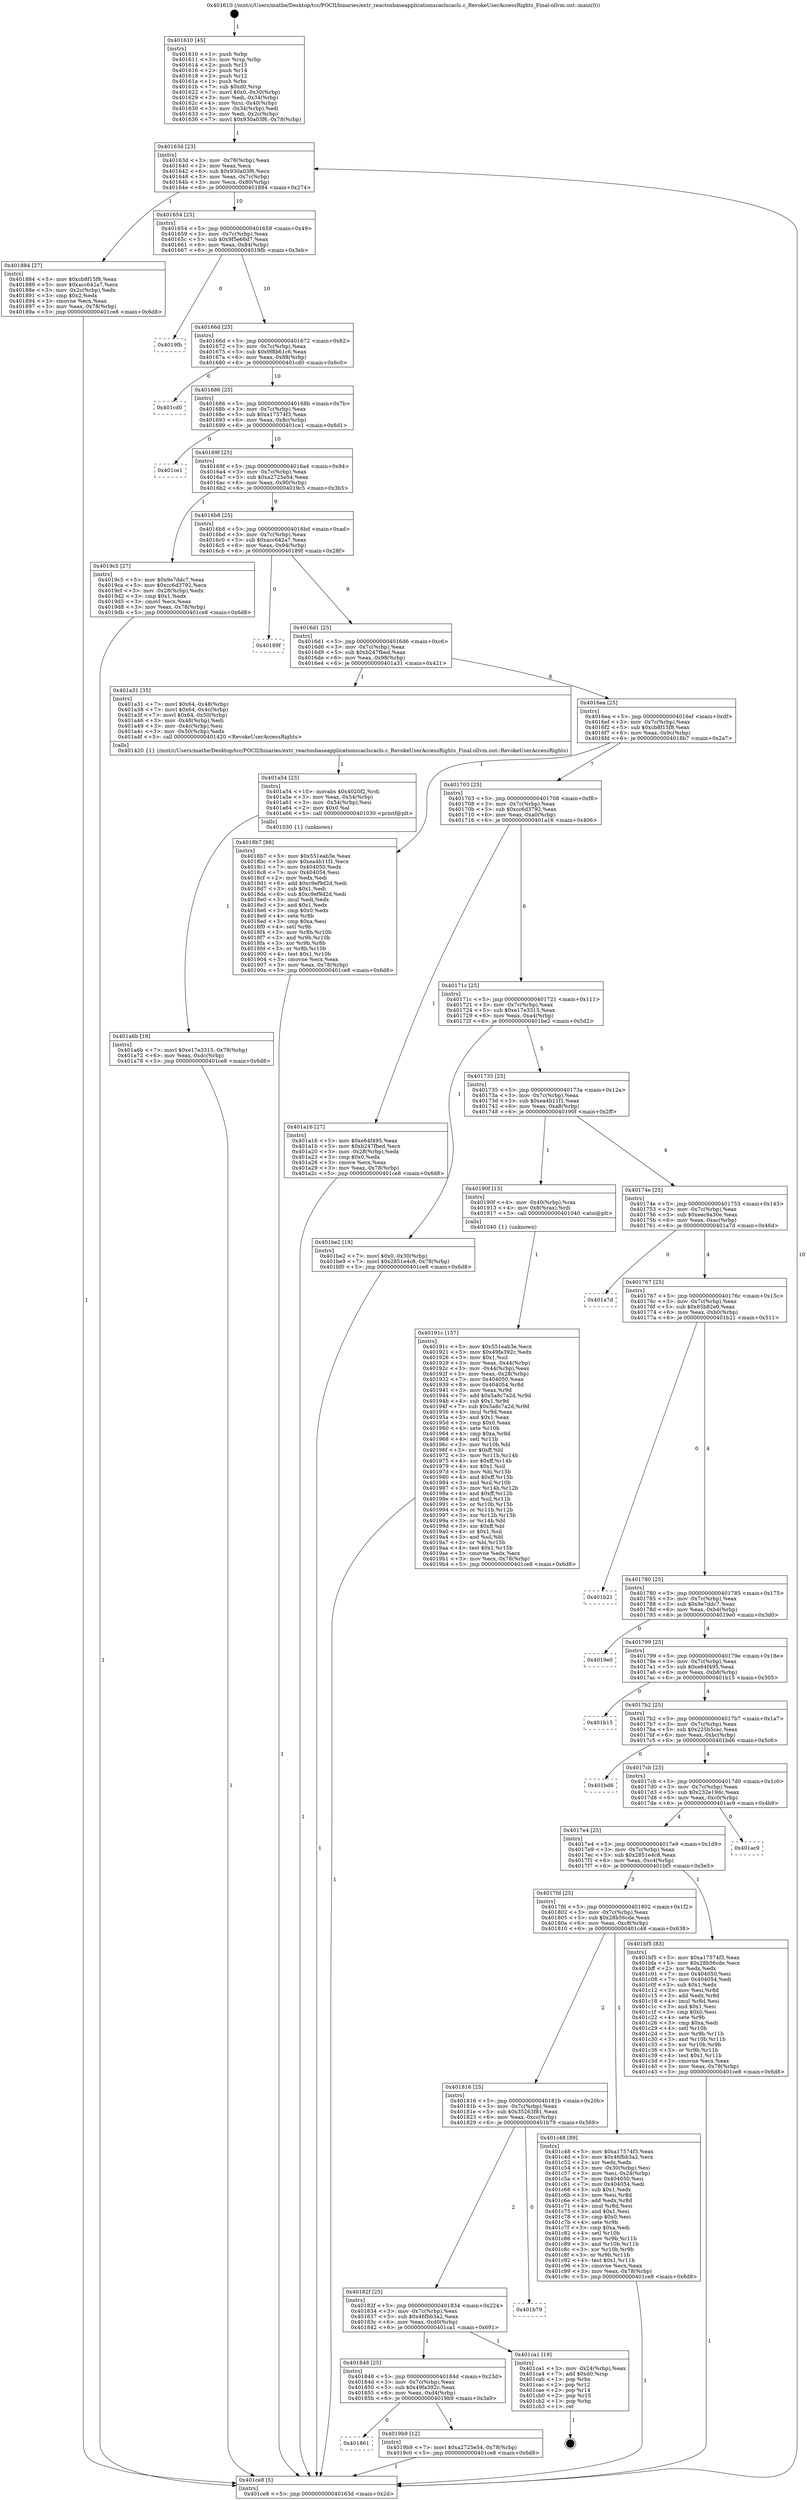 digraph "0x401610" {
  label = "0x401610 (/mnt/c/Users/mathe/Desktop/tcc/POCII/binaries/extr_reactosbaseapplicationscaclscacls.c_RevokeUserAccessRights_Final-ollvm.out::main(0))"
  labelloc = "t"
  node[shape=record]

  Entry [label="",width=0.3,height=0.3,shape=circle,fillcolor=black,style=filled]
  "0x40163d" [label="{
     0x40163d [23]\l
     | [instrs]\l
     &nbsp;&nbsp;0x40163d \<+3\>: mov -0x78(%rbp),%eax\l
     &nbsp;&nbsp;0x401640 \<+2\>: mov %eax,%ecx\l
     &nbsp;&nbsp;0x401642 \<+6\>: sub $0x930a03f6,%ecx\l
     &nbsp;&nbsp;0x401648 \<+3\>: mov %eax,-0x7c(%rbp)\l
     &nbsp;&nbsp;0x40164b \<+3\>: mov %ecx,-0x80(%rbp)\l
     &nbsp;&nbsp;0x40164e \<+6\>: je 0000000000401884 \<main+0x274\>\l
  }"]
  "0x401884" [label="{
     0x401884 [27]\l
     | [instrs]\l
     &nbsp;&nbsp;0x401884 \<+5\>: mov $0xcb8f15f8,%eax\l
     &nbsp;&nbsp;0x401889 \<+5\>: mov $0xacc642a7,%ecx\l
     &nbsp;&nbsp;0x40188e \<+3\>: mov -0x2c(%rbp),%edx\l
     &nbsp;&nbsp;0x401891 \<+3\>: cmp $0x2,%edx\l
     &nbsp;&nbsp;0x401894 \<+3\>: cmovne %ecx,%eax\l
     &nbsp;&nbsp;0x401897 \<+3\>: mov %eax,-0x78(%rbp)\l
     &nbsp;&nbsp;0x40189a \<+5\>: jmp 0000000000401ce8 \<main+0x6d8\>\l
  }"]
  "0x401654" [label="{
     0x401654 [25]\l
     | [instrs]\l
     &nbsp;&nbsp;0x401654 \<+5\>: jmp 0000000000401659 \<main+0x49\>\l
     &nbsp;&nbsp;0x401659 \<+3\>: mov -0x7c(%rbp),%eax\l
     &nbsp;&nbsp;0x40165c \<+5\>: sub $0x9f5e66d7,%eax\l
     &nbsp;&nbsp;0x401661 \<+6\>: mov %eax,-0x84(%rbp)\l
     &nbsp;&nbsp;0x401667 \<+6\>: je 00000000004019fb \<main+0x3eb\>\l
  }"]
  "0x401ce8" [label="{
     0x401ce8 [5]\l
     | [instrs]\l
     &nbsp;&nbsp;0x401ce8 \<+5\>: jmp 000000000040163d \<main+0x2d\>\l
  }"]
  "0x401610" [label="{
     0x401610 [45]\l
     | [instrs]\l
     &nbsp;&nbsp;0x401610 \<+1\>: push %rbp\l
     &nbsp;&nbsp;0x401611 \<+3\>: mov %rsp,%rbp\l
     &nbsp;&nbsp;0x401614 \<+2\>: push %r15\l
     &nbsp;&nbsp;0x401616 \<+2\>: push %r14\l
     &nbsp;&nbsp;0x401618 \<+2\>: push %r12\l
     &nbsp;&nbsp;0x40161a \<+1\>: push %rbx\l
     &nbsp;&nbsp;0x40161b \<+7\>: sub $0xd0,%rsp\l
     &nbsp;&nbsp;0x401622 \<+7\>: movl $0x0,-0x30(%rbp)\l
     &nbsp;&nbsp;0x401629 \<+3\>: mov %edi,-0x34(%rbp)\l
     &nbsp;&nbsp;0x40162c \<+4\>: mov %rsi,-0x40(%rbp)\l
     &nbsp;&nbsp;0x401630 \<+3\>: mov -0x34(%rbp),%edi\l
     &nbsp;&nbsp;0x401633 \<+3\>: mov %edi,-0x2c(%rbp)\l
     &nbsp;&nbsp;0x401636 \<+7\>: movl $0x930a03f6,-0x78(%rbp)\l
  }"]
  Exit [label="",width=0.3,height=0.3,shape=circle,fillcolor=black,style=filled,peripheries=2]
  "0x4019fb" [label="{
     0x4019fb\l
  }", style=dashed]
  "0x40166d" [label="{
     0x40166d [25]\l
     | [instrs]\l
     &nbsp;&nbsp;0x40166d \<+5\>: jmp 0000000000401672 \<main+0x62\>\l
     &nbsp;&nbsp;0x401672 \<+3\>: mov -0x7c(%rbp),%eax\l
     &nbsp;&nbsp;0x401675 \<+5\>: sub $0x9f8b61c6,%eax\l
     &nbsp;&nbsp;0x40167a \<+6\>: mov %eax,-0x88(%rbp)\l
     &nbsp;&nbsp;0x401680 \<+6\>: je 0000000000401cd0 \<main+0x6c0\>\l
  }"]
  "0x401a6b" [label="{
     0x401a6b [18]\l
     | [instrs]\l
     &nbsp;&nbsp;0x401a6b \<+7\>: movl $0xe17e3315,-0x78(%rbp)\l
     &nbsp;&nbsp;0x401a72 \<+6\>: mov %eax,-0xdc(%rbp)\l
     &nbsp;&nbsp;0x401a78 \<+5\>: jmp 0000000000401ce8 \<main+0x6d8\>\l
  }"]
  "0x401cd0" [label="{
     0x401cd0\l
  }", style=dashed]
  "0x401686" [label="{
     0x401686 [25]\l
     | [instrs]\l
     &nbsp;&nbsp;0x401686 \<+5\>: jmp 000000000040168b \<main+0x7b\>\l
     &nbsp;&nbsp;0x40168b \<+3\>: mov -0x7c(%rbp),%eax\l
     &nbsp;&nbsp;0x40168e \<+5\>: sub $0xa17574f3,%eax\l
     &nbsp;&nbsp;0x401693 \<+6\>: mov %eax,-0x8c(%rbp)\l
     &nbsp;&nbsp;0x401699 \<+6\>: je 0000000000401ce1 \<main+0x6d1\>\l
  }"]
  "0x401a54" [label="{
     0x401a54 [23]\l
     | [instrs]\l
     &nbsp;&nbsp;0x401a54 \<+10\>: movabs $0x4020f2,%rdi\l
     &nbsp;&nbsp;0x401a5e \<+3\>: mov %eax,-0x54(%rbp)\l
     &nbsp;&nbsp;0x401a61 \<+3\>: mov -0x54(%rbp),%esi\l
     &nbsp;&nbsp;0x401a64 \<+2\>: mov $0x0,%al\l
     &nbsp;&nbsp;0x401a66 \<+5\>: call 0000000000401030 \<printf@plt\>\l
     | [calls]\l
     &nbsp;&nbsp;0x401030 \{1\} (unknown)\l
  }"]
  "0x401ce1" [label="{
     0x401ce1\l
  }", style=dashed]
  "0x40169f" [label="{
     0x40169f [25]\l
     | [instrs]\l
     &nbsp;&nbsp;0x40169f \<+5\>: jmp 00000000004016a4 \<main+0x94\>\l
     &nbsp;&nbsp;0x4016a4 \<+3\>: mov -0x7c(%rbp),%eax\l
     &nbsp;&nbsp;0x4016a7 \<+5\>: sub $0xa2725e54,%eax\l
     &nbsp;&nbsp;0x4016ac \<+6\>: mov %eax,-0x90(%rbp)\l
     &nbsp;&nbsp;0x4016b2 \<+6\>: je 00000000004019c5 \<main+0x3b5\>\l
  }"]
  "0x401861" [label="{
     0x401861\l
  }", style=dashed]
  "0x4019c5" [label="{
     0x4019c5 [27]\l
     | [instrs]\l
     &nbsp;&nbsp;0x4019c5 \<+5\>: mov $0x9e7ddc7,%eax\l
     &nbsp;&nbsp;0x4019ca \<+5\>: mov $0xcc6d3792,%ecx\l
     &nbsp;&nbsp;0x4019cf \<+3\>: mov -0x28(%rbp),%edx\l
     &nbsp;&nbsp;0x4019d2 \<+3\>: cmp $0x1,%edx\l
     &nbsp;&nbsp;0x4019d5 \<+3\>: cmovl %ecx,%eax\l
     &nbsp;&nbsp;0x4019d8 \<+3\>: mov %eax,-0x78(%rbp)\l
     &nbsp;&nbsp;0x4019db \<+5\>: jmp 0000000000401ce8 \<main+0x6d8\>\l
  }"]
  "0x4016b8" [label="{
     0x4016b8 [25]\l
     | [instrs]\l
     &nbsp;&nbsp;0x4016b8 \<+5\>: jmp 00000000004016bd \<main+0xad\>\l
     &nbsp;&nbsp;0x4016bd \<+3\>: mov -0x7c(%rbp),%eax\l
     &nbsp;&nbsp;0x4016c0 \<+5\>: sub $0xacc642a7,%eax\l
     &nbsp;&nbsp;0x4016c5 \<+6\>: mov %eax,-0x94(%rbp)\l
     &nbsp;&nbsp;0x4016cb \<+6\>: je 000000000040189f \<main+0x28f\>\l
  }"]
  "0x4019b9" [label="{
     0x4019b9 [12]\l
     | [instrs]\l
     &nbsp;&nbsp;0x4019b9 \<+7\>: movl $0xa2725e54,-0x78(%rbp)\l
     &nbsp;&nbsp;0x4019c0 \<+5\>: jmp 0000000000401ce8 \<main+0x6d8\>\l
  }"]
  "0x40189f" [label="{
     0x40189f\l
  }", style=dashed]
  "0x4016d1" [label="{
     0x4016d1 [25]\l
     | [instrs]\l
     &nbsp;&nbsp;0x4016d1 \<+5\>: jmp 00000000004016d6 \<main+0xc6\>\l
     &nbsp;&nbsp;0x4016d6 \<+3\>: mov -0x7c(%rbp),%eax\l
     &nbsp;&nbsp;0x4016d9 \<+5\>: sub $0xb247fbed,%eax\l
     &nbsp;&nbsp;0x4016de \<+6\>: mov %eax,-0x98(%rbp)\l
     &nbsp;&nbsp;0x4016e4 \<+6\>: je 0000000000401a31 \<main+0x421\>\l
  }"]
  "0x401848" [label="{
     0x401848 [25]\l
     | [instrs]\l
     &nbsp;&nbsp;0x401848 \<+5\>: jmp 000000000040184d \<main+0x23d\>\l
     &nbsp;&nbsp;0x40184d \<+3\>: mov -0x7c(%rbp),%eax\l
     &nbsp;&nbsp;0x401850 \<+5\>: sub $0x49fa392c,%eax\l
     &nbsp;&nbsp;0x401855 \<+6\>: mov %eax,-0xd4(%rbp)\l
     &nbsp;&nbsp;0x40185b \<+6\>: je 00000000004019b9 \<main+0x3a9\>\l
  }"]
  "0x401a31" [label="{
     0x401a31 [35]\l
     | [instrs]\l
     &nbsp;&nbsp;0x401a31 \<+7\>: movl $0x64,-0x48(%rbp)\l
     &nbsp;&nbsp;0x401a38 \<+7\>: movl $0x64,-0x4c(%rbp)\l
     &nbsp;&nbsp;0x401a3f \<+7\>: movl $0x64,-0x50(%rbp)\l
     &nbsp;&nbsp;0x401a46 \<+3\>: mov -0x48(%rbp),%edi\l
     &nbsp;&nbsp;0x401a49 \<+3\>: mov -0x4c(%rbp),%esi\l
     &nbsp;&nbsp;0x401a4c \<+3\>: mov -0x50(%rbp),%edx\l
     &nbsp;&nbsp;0x401a4f \<+5\>: call 0000000000401420 \<RevokeUserAccessRights\>\l
     | [calls]\l
     &nbsp;&nbsp;0x401420 \{1\} (/mnt/c/Users/mathe/Desktop/tcc/POCII/binaries/extr_reactosbaseapplicationscaclscacls.c_RevokeUserAccessRights_Final-ollvm.out::RevokeUserAccessRights)\l
  }"]
  "0x4016ea" [label="{
     0x4016ea [25]\l
     | [instrs]\l
     &nbsp;&nbsp;0x4016ea \<+5\>: jmp 00000000004016ef \<main+0xdf\>\l
     &nbsp;&nbsp;0x4016ef \<+3\>: mov -0x7c(%rbp),%eax\l
     &nbsp;&nbsp;0x4016f2 \<+5\>: sub $0xcb8f15f8,%eax\l
     &nbsp;&nbsp;0x4016f7 \<+6\>: mov %eax,-0x9c(%rbp)\l
     &nbsp;&nbsp;0x4016fd \<+6\>: je 00000000004018b7 \<main+0x2a7\>\l
  }"]
  "0x401ca1" [label="{
     0x401ca1 [19]\l
     | [instrs]\l
     &nbsp;&nbsp;0x401ca1 \<+3\>: mov -0x24(%rbp),%eax\l
     &nbsp;&nbsp;0x401ca4 \<+7\>: add $0xd0,%rsp\l
     &nbsp;&nbsp;0x401cab \<+1\>: pop %rbx\l
     &nbsp;&nbsp;0x401cac \<+2\>: pop %r12\l
     &nbsp;&nbsp;0x401cae \<+2\>: pop %r14\l
     &nbsp;&nbsp;0x401cb0 \<+2\>: pop %r15\l
     &nbsp;&nbsp;0x401cb2 \<+1\>: pop %rbp\l
     &nbsp;&nbsp;0x401cb3 \<+1\>: ret\l
  }"]
  "0x4018b7" [label="{
     0x4018b7 [88]\l
     | [instrs]\l
     &nbsp;&nbsp;0x4018b7 \<+5\>: mov $0x551eab3e,%eax\l
     &nbsp;&nbsp;0x4018bc \<+5\>: mov $0xea4b11f1,%ecx\l
     &nbsp;&nbsp;0x4018c1 \<+7\>: mov 0x404050,%edx\l
     &nbsp;&nbsp;0x4018c8 \<+7\>: mov 0x404054,%esi\l
     &nbsp;&nbsp;0x4018cf \<+2\>: mov %edx,%edi\l
     &nbsp;&nbsp;0x4018d1 \<+6\>: add $0xc9ef9d2d,%edi\l
     &nbsp;&nbsp;0x4018d7 \<+3\>: sub $0x1,%edi\l
     &nbsp;&nbsp;0x4018da \<+6\>: sub $0xc9ef9d2d,%edi\l
     &nbsp;&nbsp;0x4018e0 \<+3\>: imul %edi,%edx\l
     &nbsp;&nbsp;0x4018e3 \<+3\>: and $0x1,%edx\l
     &nbsp;&nbsp;0x4018e6 \<+3\>: cmp $0x0,%edx\l
     &nbsp;&nbsp;0x4018e9 \<+4\>: sete %r8b\l
     &nbsp;&nbsp;0x4018ed \<+3\>: cmp $0xa,%esi\l
     &nbsp;&nbsp;0x4018f0 \<+4\>: setl %r9b\l
     &nbsp;&nbsp;0x4018f4 \<+3\>: mov %r8b,%r10b\l
     &nbsp;&nbsp;0x4018f7 \<+3\>: and %r9b,%r10b\l
     &nbsp;&nbsp;0x4018fa \<+3\>: xor %r9b,%r8b\l
     &nbsp;&nbsp;0x4018fd \<+3\>: or %r8b,%r10b\l
     &nbsp;&nbsp;0x401900 \<+4\>: test $0x1,%r10b\l
     &nbsp;&nbsp;0x401904 \<+3\>: cmovne %ecx,%eax\l
     &nbsp;&nbsp;0x401907 \<+3\>: mov %eax,-0x78(%rbp)\l
     &nbsp;&nbsp;0x40190a \<+5\>: jmp 0000000000401ce8 \<main+0x6d8\>\l
  }"]
  "0x401703" [label="{
     0x401703 [25]\l
     | [instrs]\l
     &nbsp;&nbsp;0x401703 \<+5\>: jmp 0000000000401708 \<main+0xf8\>\l
     &nbsp;&nbsp;0x401708 \<+3\>: mov -0x7c(%rbp),%eax\l
     &nbsp;&nbsp;0x40170b \<+5\>: sub $0xcc6d3792,%eax\l
     &nbsp;&nbsp;0x401710 \<+6\>: mov %eax,-0xa0(%rbp)\l
     &nbsp;&nbsp;0x401716 \<+6\>: je 0000000000401a16 \<main+0x406\>\l
  }"]
  "0x40182f" [label="{
     0x40182f [25]\l
     | [instrs]\l
     &nbsp;&nbsp;0x40182f \<+5\>: jmp 0000000000401834 \<main+0x224\>\l
     &nbsp;&nbsp;0x401834 \<+3\>: mov -0x7c(%rbp),%eax\l
     &nbsp;&nbsp;0x401837 \<+5\>: sub $0x46fbb3a2,%eax\l
     &nbsp;&nbsp;0x40183c \<+6\>: mov %eax,-0xd0(%rbp)\l
     &nbsp;&nbsp;0x401842 \<+6\>: je 0000000000401ca1 \<main+0x691\>\l
  }"]
  "0x401a16" [label="{
     0x401a16 [27]\l
     | [instrs]\l
     &nbsp;&nbsp;0x401a16 \<+5\>: mov $0xe64f495,%eax\l
     &nbsp;&nbsp;0x401a1b \<+5\>: mov $0xb247fbed,%ecx\l
     &nbsp;&nbsp;0x401a20 \<+3\>: mov -0x28(%rbp),%edx\l
     &nbsp;&nbsp;0x401a23 \<+3\>: cmp $0x0,%edx\l
     &nbsp;&nbsp;0x401a26 \<+3\>: cmove %ecx,%eax\l
     &nbsp;&nbsp;0x401a29 \<+3\>: mov %eax,-0x78(%rbp)\l
     &nbsp;&nbsp;0x401a2c \<+5\>: jmp 0000000000401ce8 \<main+0x6d8\>\l
  }"]
  "0x40171c" [label="{
     0x40171c [25]\l
     | [instrs]\l
     &nbsp;&nbsp;0x40171c \<+5\>: jmp 0000000000401721 \<main+0x111\>\l
     &nbsp;&nbsp;0x401721 \<+3\>: mov -0x7c(%rbp),%eax\l
     &nbsp;&nbsp;0x401724 \<+5\>: sub $0xe17e3315,%eax\l
     &nbsp;&nbsp;0x401729 \<+6\>: mov %eax,-0xa4(%rbp)\l
     &nbsp;&nbsp;0x40172f \<+6\>: je 0000000000401be2 \<main+0x5d2\>\l
  }"]
  "0x401b79" [label="{
     0x401b79\l
  }", style=dashed]
  "0x401be2" [label="{
     0x401be2 [19]\l
     | [instrs]\l
     &nbsp;&nbsp;0x401be2 \<+7\>: movl $0x0,-0x30(%rbp)\l
     &nbsp;&nbsp;0x401be9 \<+7\>: movl $0x2851e4c8,-0x78(%rbp)\l
     &nbsp;&nbsp;0x401bf0 \<+5\>: jmp 0000000000401ce8 \<main+0x6d8\>\l
  }"]
  "0x401735" [label="{
     0x401735 [25]\l
     | [instrs]\l
     &nbsp;&nbsp;0x401735 \<+5\>: jmp 000000000040173a \<main+0x12a\>\l
     &nbsp;&nbsp;0x40173a \<+3\>: mov -0x7c(%rbp),%eax\l
     &nbsp;&nbsp;0x40173d \<+5\>: sub $0xea4b11f1,%eax\l
     &nbsp;&nbsp;0x401742 \<+6\>: mov %eax,-0xa8(%rbp)\l
     &nbsp;&nbsp;0x401748 \<+6\>: je 000000000040190f \<main+0x2ff\>\l
  }"]
  "0x401816" [label="{
     0x401816 [25]\l
     | [instrs]\l
     &nbsp;&nbsp;0x401816 \<+5\>: jmp 000000000040181b \<main+0x20b\>\l
     &nbsp;&nbsp;0x40181b \<+3\>: mov -0x7c(%rbp),%eax\l
     &nbsp;&nbsp;0x40181e \<+5\>: sub $0x35263f81,%eax\l
     &nbsp;&nbsp;0x401823 \<+6\>: mov %eax,-0xcc(%rbp)\l
     &nbsp;&nbsp;0x401829 \<+6\>: je 0000000000401b79 \<main+0x569\>\l
  }"]
  "0x40190f" [label="{
     0x40190f [13]\l
     | [instrs]\l
     &nbsp;&nbsp;0x40190f \<+4\>: mov -0x40(%rbp),%rax\l
     &nbsp;&nbsp;0x401913 \<+4\>: mov 0x8(%rax),%rdi\l
     &nbsp;&nbsp;0x401917 \<+5\>: call 0000000000401040 \<atoi@plt\>\l
     | [calls]\l
     &nbsp;&nbsp;0x401040 \{1\} (unknown)\l
  }"]
  "0x40174e" [label="{
     0x40174e [25]\l
     | [instrs]\l
     &nbsp;&nbsp;0x40174e \<+5\>: jmp 0000000000401753 \<main+0x143\>\l
     &nbsp;&nbsp;0x401753 \<+3\>: mov -0x7c(%rbp),%eax\l
     &nbsp;&nbsp;0x401756 \<+5\>: sub $0xeec9a30e,%eax\l
     &nbsp;&nbsp;0x40175b \<+6\>: mov %eax,-0xac(%rbp)\l
     &nbsp;&nbsp;0x401761 \<+6\>: je 0000000000401a7d \<main+0x46d\>\l
  }"]
  "0x40191c" [label="{
     0x40191c [157]\l
     | [instrs]\l
     &nbsp;&nbsp;0x40191c \<+5\>: mov $0x551eab3e,%ecx\l
     &nbsp;&nbsp;0x401921 \<+5\>: mov $0x49fa392c,%edx\l
     &nbsp;&nbsp;0x401926 \<+3\>: mov $0x1,%sil\l
     &nbsp;&nbsp;0x401929 \<+3\>: mov %eax,-0x44(%rbp)\l
     &nbsp;&nbsp;0x40192c \<+3\>: mov -0x44(%rbp),%eax\l
     &nbsp;&nbsp;0x40192f \<+3\>: mov %eax,-0x28(%rbp)\l
     &nbsp;&nbsp;0x401932 \<+7\>: mov 0x404050,%eax\l
     &nbsp;&nbsp;0x401939 \<+8\>: mov 0x404054,%r8d\l
     &nbsp;&nbsp;0x401941 \<+3\>: mov %eax,%r9d\l
     &nbsp;&nbsp;0x401944 \<+7\>: add $0x5a8c7a2d,%r9d\l
     &nbsp;&nbsp;0x40194b \<+4\>: sub $0x1,%r9d\l
     &nbsp;&nbsp;0x40194f \<+7\>: sub $0x5a8c7a2d,%r9d\l
     &nbsp;&nbsp;0x401956 \<+4\>: imul %r9d,%eax\l
     &nbsp;&nbsp;0x40195a \<+3\>: and $0x1,%eax\l
     &nbsp;&nbsp;0x40195d \<+3\>: cmp $0x0,%eax\l
     &nbsp;&nbsp;0x401960 \<+4\>: sete %r10b\l
     &nbsp;&nbsp;0x401964 \<+4\>: cmp $0xa,%r8d\l
     &nbsp;&nbsp;0x401968 \<+4\>: setl %r11b\l
     &nbsp;&nbsp;0x40196c \<+3\>: mov %r10b,%bl\l
     &nbsp;&nbsp;0x40196f \<+3\>: xor $0xff,%bl\l
     &nbsp;&nbsp;0x401972 \<+3\>: mov %r11b,%r14b\l
     &nbsp;&nbsp;0x401975 \<+4\>: xor $0xff,%r14b\l
     &nbsp;&nbsp;0x401979 \<+4\>: xor $0x1,%sil\l
     &nbsp;&nbsp;0x40197d \<+3\>: mov %bl,%r15b\l
     &nbsp;&nbsp;0x401980 \<+4\>: and $0xff,%r15b\l
     &nbsp;&nbsp;0x401984 \<+3\>: and %sil,%r10b\l
     &nbsp;&nbsp;0x401987 \<+3\>: mov %r14b,%r12b\l
     &nbsp;&nbsp;0x40198a \<+4\>: and $0xff,%r12b\l
     &nbsp;&nbsp;0x40198e \<+3\>: and %sil,%r11b\l
     &nbsp;&nbsp;0x401991 \<+3\>: or %r10b,%r15b\l
     &nbsp;&nbsp;0x401994 \<+3\>: or %r11b,%r12b\l
     &nbsp;&nbsp;0x401997 \<+3\>: xor %r12b,%r15b\l
     &nbsp;&nbsp;0x40199a \<+3\>: or %r14b,%bl\l
     &nbsp;&nbsp;0x40199d \<+3\>: xor $0xff,%bl\l
     &nbsp;&nbsp;0x4019a0 \<+4\>: or $0x1,%sil\l
     &nbsp;&nbsp;0x4019a4 \<+3\>: and %sil,%bl\l
     &nbsp;&nbsp;0x4019a7 \<+3\>: or %bl,%r15b\l
     &nbsp;&nbsp;0x4019aa \<+4\>: test $0x1,%r15b\l
     &nbsp;&nbsp;0x4019ae \<+3\>: cmovne %edx,%ecx\l
     &nbsp;&nbsp;0x4019b1 \<+3\>: mov %ecx,-0x78(%rbp)\l
     &nbsp;&nbsp;0x4019b4 \<+5\>: jmp 0000000000401ce8 \<main+0x6d8\>\l
  }"]
  "0x401c48" [label="{
     0x401c48 [89]\l
     | [instrs]\l
     &nbsp;&nbsp;0x401c48 \<+5\>: mov $0xa17574f3,%eax\l
     &nbsp;&nbsp;0x401c4d \<+5\>: mov $0x46fbb3a2,%ecx\l
     &nbsp;&nbsp;0x401c52 \<+2\>: xor %edx,%edx\l
     &nbsp;&nbsp;0x401c54 \<+3\>: mov -0x30(%rbp),%esi\l
     &nbsp;&nbsp;0x401c57 \<+3\>: mov %esi,-0x24(%rbp)\l
     &nbsp;&nbsp;0x401c5a \<+7\>: mov 0x404050,%esi\l
     &nbsp;&nbsp;0x401c61 \<+7\>: mov 0x404054,%edi\l
     &nbsp;&nbsp;0x401c68 \<+3\>: sub $0x1,%edx\l
     &nbsp;&nbsp;0x401c6b \<+3\>: mov %esi,%r8d\l
     &nbsp;&nbsp;0x401c6e \<+3\>: add %edx,%r8d\l
     &nbsp;&nbsp;0x401c71 \<+4\>: imul %r8d,%esi\l
     &nbsp;&nbsp;0x401c75 \<+3\>: and $0x1,%esi\l
     &nbsp;&nbsp;0x401c78 \<+3\>: cmp $0x0,%esi\l
     &nbsp;&nbsp;0x401c7b \<+4\>: sete %r9b\l
     &nbsp;&nbsp;0x401c7f \<+3\>: cmp $0xa,%edi\l
     &nbsp;&nbsp;0x401c82 \<+4\>: setl %r10b\l
     &nbsp;&nbsp;0x401c86 \<+3\>: mov %r9b,%r11b\l
     &nbsp;&nbsp;0x401c89 \<+3\>: and %r10b,%r11b\l
     &nbsp;&nbsp;0x401c8c \<+3\>: xor %r10b,%r9b\l
     &nbsp;&nbsp;0x401c8f \<+3\>: or %r9b,%r11b\l
     &nbsp;&nbsp;0x401c92 \<+4\>: test $0x1,%r11b\l
     &nbsp;&nbsp;0x401c96 \<+3\>: cmovne %ecx,%eax\l
     &nbsp;&nbsp;0x401c99 \<+3\>: mov %eax,-0x78(%rbp)\l
     &nbsp;&nbsp;0x401c9c \<+5\>: jmp 0000000000401ce8 \<main+0x6d8\>\l
  }"]
  "0x401a7d" [label="{
     0x401a7d\l
  }", style=dashed]
  "0x401767" [label="{
     0x401767 [25]\l
     | [instrs]\l
     &nbsp;&nbsp;0x401767 \<+5\>: jmp 000000000040176c \<main+0x15c\>\l
     &nbsp;&nbsp;0x40176c \<+3\>: mov -0x7c(%rbp),%eax\l
     &nbsp;&nbsp;0x40176f \<+5\>: sub $0x85b82e0,%eax\l
     &nbsp;&nbsp;0x401774 \<+6\>: mov %eax,-0xb0(%rbp)\l
     &nbsp;&nbsp;0x40177a \<+6\>: je 0000000000401b21 \<main+0x511\>\l
  }"]
  "0x4017fd" [label="{
     0x4017fd [25]\l
     | [instrs]\l
     &nbsp;&nbsp;0x4017fd \<+5\>: jmp 0000000000401802 \<main+0x1f2\>\l
     &nbsp;&nbsp;0x401802 \<+3\>: mov -0x7c(%rbp),%eax\l
     &nbsp;&nbsp;0x401805 \<+5\>: sub $0x28b56cde,%eax\l
     &nbsp;&nbsp;0x40180a \<+6\>: mov %eax,-0xc8(%rbp)\l
     &nbsp;&nbsp;0x401810 \<+6\>: je 0000000000401c48 \<main+0x638\>\l
  }"]
  "0x401b21" [label="{
     0x401b21\l
  }", style=dashed]
  "0x401780" [label="{
     0x401780 [25]\l
     | [instrs]\l
     &nbsp;&nbsp;0x401780 \<+5\>: jmp 0000000000401785 \<main+0x175\>\l
     &nbsp;&nbsp;0x401785 \<+3\>: mov -0x7c(%rbp),%eax\l
     &nbsp;&nbsp;0x401788 \<+5\>: sub $0x9e7ddc7,%eax\l
     &nbsp;&nbsp;0x40178d \<+6\>: mov %eax,-0xb4(%rbp)\l
     &nbsp;&nbsp;0x401793 \<+6\>: je 00000000004019e0 \<main+0x3d0\>\l
  }"]
  "0x401bf5" [label="{
     0x401bf5 [83]\l
     | [instrs]\l
     &nbsp;&nbsp;0x401bf5 \<+5\>: mov $0xa17574f3,%eax\l
     &nbsp;&nbsp;0x401bfa \<+5\>: mov $0x28b56cde,%ecx\l
     &nbsp;&nbsp;0x401bff \<+2\>: xor %edx,%edx\l
     &nbsp;&nbsp;0x401c01 \<+7\>: mov 0x404050,%esi\l
     &nbsp;&nbsp;0x401c08 \<+7\>: mov 0x404054,%edi\l
     &nbsp;&nbsp;0x401c0f \<+3\>: sub $0x1,%edx\l
     &nbsp;&nbsp;0x401c12 \<+3\>: mov %esi,%r8d\l
     &nbsp;&nbsp;0x401c15 \<+3\>: add %edx,%r8d\l
     &nbsp;&nbsp;0x401c18 \<+4\>: imul %r8d,%esi\l
     &nbsp;&nbsp;0x401c1c \<+3\>: and $0x1,%esi\l
     &nbsp;&nbsp;0x401c1f \<+3\>: cmp $0x0,%esi\l
     &nbsp;&nbsp;0x401c22 \<+4\>: sete %r9b\l
     &nbsp;&nbsp;0x401c26 \<+3\>: cmp $0xa,%edi\l
     &nbsp;&nbsp;0x401c29 \<+4\>: setl %r10b\l
     &nbsp;&nbsp;0x401c2d \<+3\>: mov %r9b,%r11b\l
     &nbsp;&nbsp;0x401c30 \<+3\>: and %r10b,%r11b\l
     &nbsp;&nbsp;0x401c33 \<+3\>: xor %r10b,%r9b\l
     &nbsp;&nbsp;0x401c36 \<+3\>: or %r9b,%r11b\l
     &nbsp;&nbsp;0x401c39 \<+4\>: test $0x1,%r11b\l
     &nbsp;&nbsp;0x401c3d \<+3\>: cmovne %ecx,%eax\l
     &nbsp;&nbsp;0x401c40 \<+3\>: mov %eax,-0x78(%rbp)\l
     &nbsp;&nbsp;0x401c43 \<+5\>: jmp 0000000000401ce8 \<main+0x6d8\>\l
  }"]
  "0x4019e0" [label="{
     0x4019e0\l
  }", style=dashed]
  "0x401799" [label="{
     0x401799 [25]\l
     | [instrs]\l
     &nbsp;&nbsp;0x401799 \<+5\>: jmp 000000000040179e \<main+0x18e\>\l
     &nbsp;&nbsp;0x40179e \<+3\>: mov -0x7c(%rbp),%eax\l
     &nbsp;&nbsp;0x4017a1 \<+5\>: sub $0xe64f495,%eax\l
     &nbsp;&nbsp;0x4017a6 \<+6\>: mov %eax,-0xb8(%rbp)\l
     &nbsp;&nbsp;0x4017ac \<+6\>: je 0000000000401b15 \<main+0x505\>\l
  }"]
  "0x4017e4" [label="{
     0x4017e4 [25]\l
     | [instrs]\l
     &nbsp;&nbsp;0x4017e4 \<+5\>: jmp 00000000004017e9 \<main+0x1d9\>\l
     &nbsp;&nbsp;0x4017e9 \<+3\>: mov -0x7c(%rbp),%eax\l
     &nbsp;&nbsp;0x4017ec \<+5\>: sub $0x2851e4c8,%eax\l
     &nbsp;&nbsp;0x4017f1 \<+6\>: mov %eax,-0xc4(%rbp)\l
     &nbsp;&nbsp;0x4017f7 \<+6\>: je 0000000000401bf5 \<main+0x5e5\>\l
  }"]
  "0x401b15" [label="{
     0x401b15\l
  }", style=dashed]
  "0x4017b2" [label="{
     0x4017b2 [25]\l
     | [instrs]\l
     &nbsp;&nbsp;0x4017b2 \<+5\>: jmp 00000000004017b7 \<main+0x1a7\>\l
     &nbsp;&nbsp;0x4017b7 \<+3\>: mov -0x7c(%rbp),%eax\l
     &nbsp;&nbsp;0x4017ba \<+5\>: sub $0x225b5cac,%eax\l
     &nbsp;&nbsp;0x4017bf \<+6\>: mov %eax,-0xbc(%rbp)\l
     &nbsp;&nbsp;0x4017c5 \<+6\>: je 0000000000401bd6 \<main+0x5c6\>\l
  }"]
  "0x401ac9" [label="{
     0x401ac9\l
  }", style=dashed]
  "0x401bd6" [label="{
     0x401bd6\l
  }", style=dashed]
  "0x4017cb" [label="{
     0x4017cb [25]\l
     | [instrs]\l
     &nbsp;&nbsp;0x4017cb \<+5\>: jmp 00000000004017d0 \<main+0x1c0\>\l
     &nbsp;&nbsp;0x4017d0 \<+3\>: mov -0x7c(%rbp),%eax\l
     &nbsp;&nbsp;0x4017d3 \<+5\>: sub $0x232e19dc,%eax\l
     &nbsp;&nbsp;0x4017d8 \<+6\>: mov %eax,-0xc0(%rbp)\l
     &nbsp;&nbsp;0x4017de \<+6\>: je 0000000000401ac9 \<main+0x4b9\>\l
  }"]
  Entry -> "0x401610" [label=" 1"]
  "0x40163d" -> "0x401884" [label=" 1"]
  "0x40163d" -> "0x401654" [label=" 10"]
  "0x401884" -> "0x401ce8" [label=" 1"]
  "0x401610" -> "0x40163d" [label=" 1"]
  "0x401ce8" -> "0x40163d" [label=" 10"]
  "0x401ca1" -> Exit [label=" 1"]
  "0x401654" -> "0x4019fb" [label=" 0"]
  "0x401654" -> "0x40166d" [label=" 10"]
  "0x401c48" -> "0x401ce8" [label=" 1"]
  "0x40166d" -> "0x401cd0" [label=" 0"]
  "0x40166d" -> "0x401686" [label=" 10"]
  "0x401bf5" -> "0x401ce8" [label=" 1"]
  "0x401686" -> "0x401ce1" [label=" 0"]
  "0x401686" -> "0x40169f" [label=" 10"]
  "0x401be2" -> "0x401ce8" [label=" 1"]
  "0x40169f" -> "0x4019c5" [label=" 1"]
  "0x40169f" -> "0x4016b8" [label=" 9"]
  "0x401a6b" -> "0x401ce8" [label=" 1"]
  "0x4016b8" -> "0x40189f" [label=" 0"]
  "0x4016b8" -> "0x4016d1" [label=" 9"]
  "0x401a54" -> "0x401a6b" [label=" 1"]
  "0x4016d1" -> "0x401a31" [label=" 1"]
  "0x4016d1" -> "0x4016ea" [label=" 8"]
  "0x401a16" -> "0x401ce8" [label=" 1"]
  "0x4016ea" -> "0x4018b7" [label=" 1"]
  "0x4016ea" -> "0x401703" [label=" 7"]
  "0x4018b7" -> "0x401ce8" [label=" 1"]
  "0x4019c5" -> "0x401ce8" [label=" 1"]
  "0x401703" -> "0x401a16" [label=" 1"]
  "0x401703" -> "0x40171c" [label=" 6"]
  "0x401848" -> "0x401861" [label=" 0"]
  "0x40171c" -> "0x401be2" [label=" 1"]
  "0x40171c" -> "0x401735" [label=" 5"]
  "0x401848" -> "0x4019b9" [label=" 1"]
  "0x401735" -> "0x40190f" [label=" 1"]
  "0x401735" -> "0x40174e" [label=" 4"]
  "0x40190f" -> "0x40191c" [label=" 1"]
  "0x40191c" -> "0x401ce8" [label=" 1"]
  "0x40182f" -> "0x401848" [label=" 1"]
  "0x40174e" -> "0x401a7d" [label=" 0"]
  "0x40174e" -> "0x401767" [label=" 4"]
  "0x40182f" -> "0x401ca1" [label=" 1"]
  "0x401767" -> "0x401b21" [label=" 0"]
  "0x401767" -> "0x401780" [label=" 4"]
  "0x401816" -> "0x40182f" [label=" 2"]
  "0x401780" -> "0x4019e0" [label=" 0"]
  "0x401780" -> "0x401799" [label=" 4"]
  "0x401816" -> "0x401b79" [label=" 0"]
  "0x401799" -> "0x401b15" [label=" 0"]
  "0x401799" -> "0x4017b2" [label=" 4"]
  "0x4017fd" -> "0x401816" [label=" 2"]
  "0x4017b2" -> "0x401bd6" [label=" 0"]
  "0x4017b2" -> "0x4017cb" [label=" 4"]
  "0x4017fd" -> "0x401c48" [label=" 1"]
  "0x4017cb" -> "0x401ac9" [label=" 0"]
  "0x4017cb" -> "0x4017e4" [label=" 4"]
  "0x401a31" -> "0x401a54" [label=" 1"]
  "0x4017e4" -> "0x401bf5" [label=" 1"]
  "0x4017e4" -> "0x4017fd" [label=" 3"]
  "0x4019b9" -> "0x401ce8" [label=" 1"]
}

